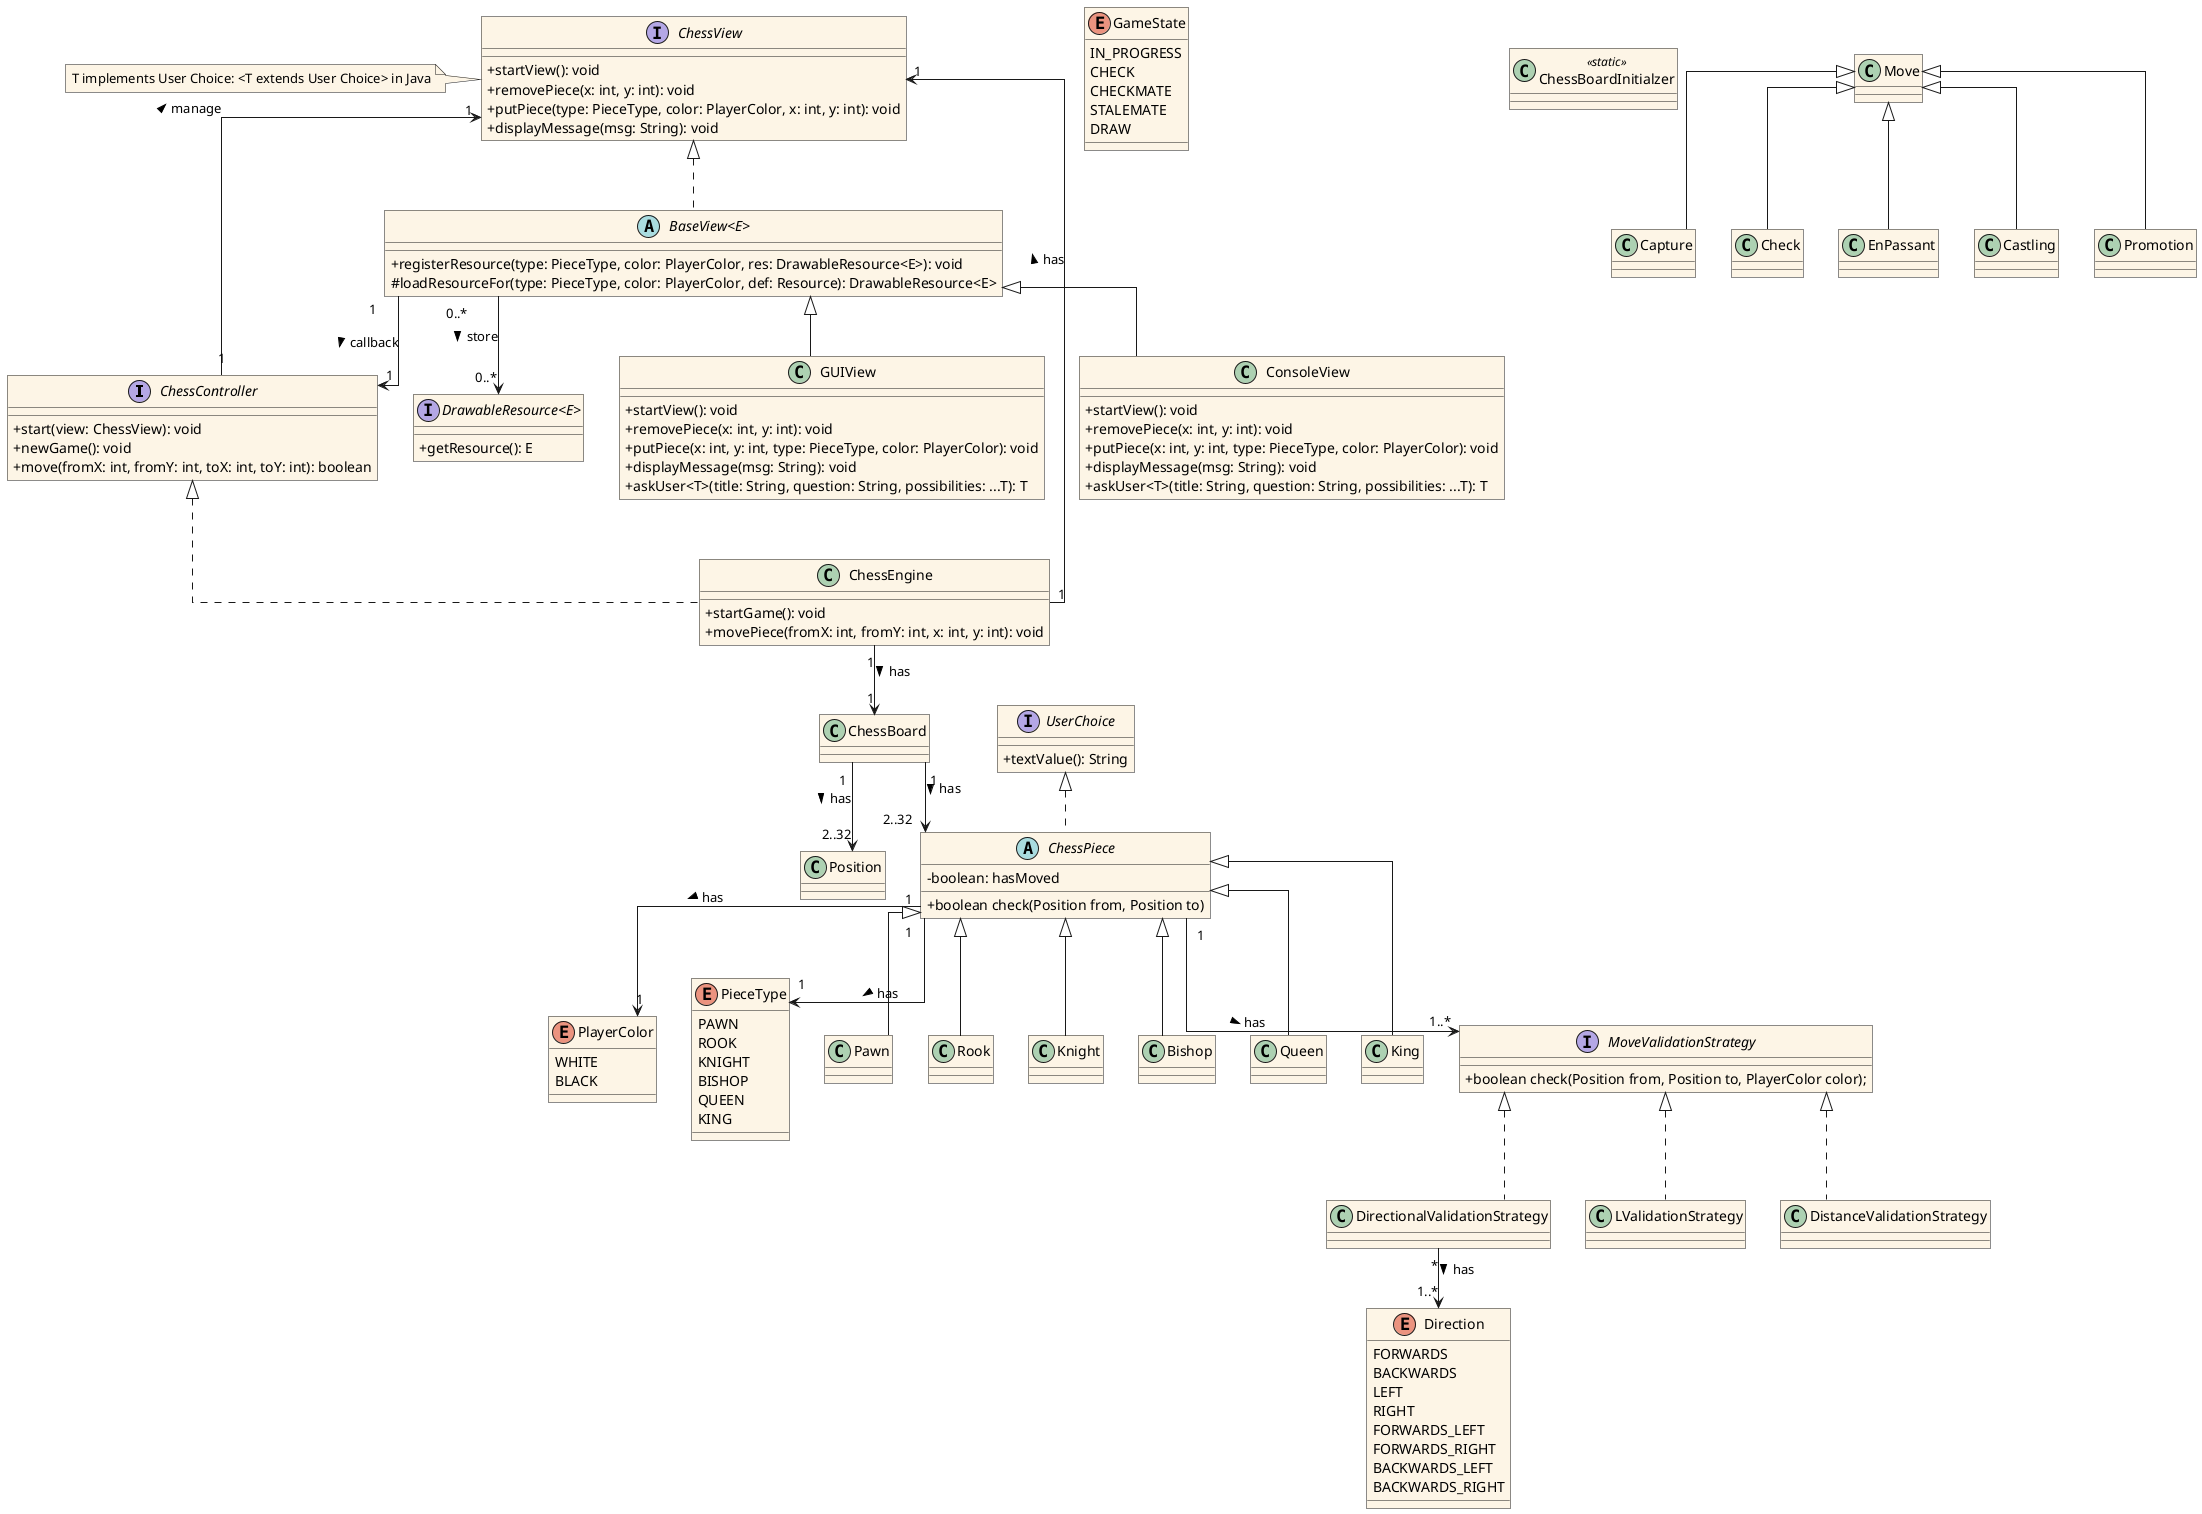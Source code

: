 @startuml
skinparam linetype ortho
skinparam roundCorner 0
skinparam classAttributeIconSize 0
skinparam ClassBackgroundColor #OldLace
skinparam NoteBackgroundColor #OldLace
skinparam Shadowing false
top to bottom direction

interface ChessController {
    + start(view: ChessView): void
    + newGame(): void
    + move(fromX: int, fromY: int, toX: int, toY: int): boolean
}

interface UserChoice {
    + textValue(): String
}

interface "DrawableResource<E>" {
    + getResource(): E
}

interface ChessView {
    + startView(): void
    + removePiece(x: int, y: int): void
    + putPiece(type: PieceType, color: PlayerColor, x: int, y: int): void
    + displayMessage(msg: String): void
}

note left of ChessView
    T implements User Choice: <T extends User Choice> in Java
end note

abstract class "BaseView<E>" implements ChessView {
    + registerResource(type: PieceType, color: PlayerColor, res: DrawableResource<E>): void
    # loadResourceFor(type: PieceType, color: PlayerColor, def: Resource): DrawableResource<E>
}

class GUIView extends "BaseView<E>" {
    + startView(): void
    + removePiece(x: int, y: int): void
    + putPiece(x: int, y: int, type: PieceType, color: PlayerColor): void
    + displayMessage(msg: String): void
    + askUser<T>(title: String, question: String, possibilities: ...T): T
}

class ConsoleView extends "BaseView<E>" {
    + startView(): void
    + removePiece(x: int, y: int): void
    + putPiece(x: int, y: int, type: PieceType, color: PlayerColor): void
    + displayMessage(msg: String): void
    + askUser<T>(title: String, question: String, possibilities: ...T): T
}

class ChessEngine implements ChessController {
    + startGame(): void
    + movePiece(fromX: int, fromY: int, x: int, y: int): void
}

enum GameState {
    IN_PROGRESS
    CHECK
    CHECKMATE
    STALEMATE
    DRAW
}

class ChessBoard {}

static class ChessBoardInitialzer<<static>> {}

class Position {}

enum PlayerColor {
    WHITE
    BLACK
}

enum PieceType {
    PAWN
    ROOK
    KNIGHT
    BISHOP
    QUEEN
    KING
}

abstract class ChessPiece implements UserChoice {
    - boolean: hasMoved
    + boolean check(Position from, Position to)
}
class Pawn extends ChessPiece {}
class Rook extends ChessPiece {}
class Knight extends ChessPiece {}
class Bishop extends ChessPiece {}
class Queen extends ChessPiece {}
class King extends ChessPiece {}


interface MoveValidationStrategy {
    + boolean check(Position from, Position to, PlayerColor color);
}
class DirectionalValidationStrategy implements MoveValidationStrategy {}
class LValidationStrategy implements MoveValidationStrategy {}
class DistanceValidationStrategy implements MoveValidationStrategy {}

enum Direction {
    FORWARDS
    BACKWARDS
    LEFT
    RIGHT
    FORWARDS_LEFT
    FORWARDS_RIGHT
    BACKWARDS_LEFT
    BACKWARDS_RIGHT
}

class Move {} 

class Capture extends Move {}
class Check extends Move {}
class EnPassant extends Move {}
class Castling extends Move {}
class Promotion extends Move {}

ChessController "1" --> "1" ChessView : manage >
"BaseView<E>" "1" --> "1" ChessController : callback >
"BaseView<E>" "0..*" --> "0..*" "DrawableResource<E>" : store >

ChessEngine "1" --> "1" ChessBoard : has >
ChessEngine "1" --> "1" ChessView : has >
ChessPiece "1" --> "1..*" MoveValidationStrategy : has >
ChessPiece "1" --> "1" PieceType : has >
ChessPiece "1" --> "1" PlayerColor : has >
ChessBoard "1" --> "2..32" ChessPiece : has >
ChessBoard "1" --> "2..32" Position : has >

DirectionalValidationStrategy "*" --> "1..*" Direction : has >

@enduml
